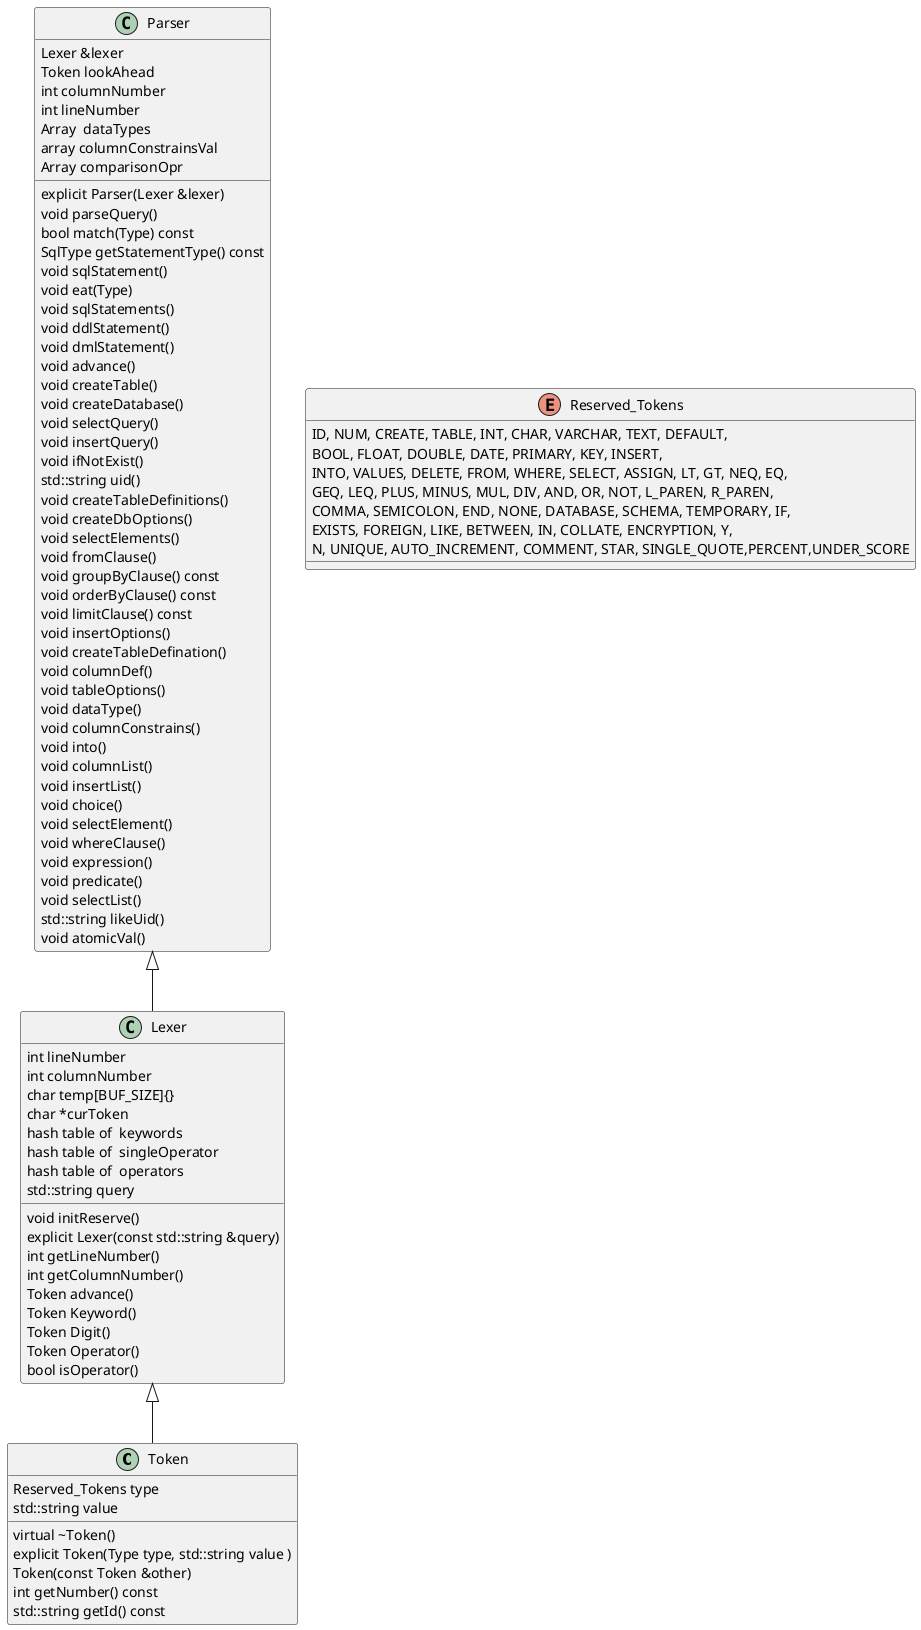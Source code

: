 @startuml
'https://plantuml.com/class-diagram


class Token {

    virtual ~Token()
    explicit Token(Type type, std::string value )
    Token(const Token &other)

    Reserved_Tokens type
    std::string value
    int getNumber() const 
    std::string getId() const 


}
class Lexer{
    int lineNumber 
    int columnNumber 
    char temp[BUF_SIZE]{}
    char *curToken
    hash table of  keywords
    hash table of  singleOperator
    hash table of  operators
    std::string query
    
    
     
    void initReserve()
     
    explicit Lexer(const std::string &query) 
     
    int getLineNumber() 
     
    int getColumnNumber()
     
    Token advance()
     
     
    Token Keyword()
     
    Token Digit()
     
    Token Operator()
     
    bool isOperator() 
}

class Parser {

    explicit Parser(Lexer &lexer) 
    void parseQuery()
    Lexer &lexer
    Token lookAhead
    int columnNumber
    int lineNumber
    Array  dataTypes
    array columnConstrainsVal
    Array comparisonOpr 

    bool match(Type) const
    SqlType getStatementType() const
    void sqlStatement()
    void eat(Type)
    void sqlStatements()
    void ddlStatement()
    void dmlStatement()
    void advance()
    void createTable()
    void createDatabase()
    void selectQuery()
    void insertQuery()
    void ifNotExist()
    std::string uid()
    void createTableDefinitions()
    void createDbOptions()
    void selectElements()
    void fromClause() 
    void groupByClause() const 
    void orderByClause() const 
    void limitClause() const 
    void insertOptions()
    void createTableDefination()
    void columnDef()
    void tableOptions()
    void dataType()
    void columnConstrains()
    void into()
    void columnList()
    void insertList()
    void choice()
    void selectElement()
    void whereClause()
    void expression()
    void predicate()
    void selectList()
    std::string likeUid()
    void atomicVal()
}


Lexer <|-- Token
Parser <|-- Lexer


enum Reserved_Tokens {
    ID, NUM, CREATE, TABLE, INT, CHAR, VARCHAR, TEXT, DEFAULT,
    BOOL, FLOAT, DOUBLE, DATE, PRIMARY, KEY, INSERT,
    INTO, VALUES, DELETE, FROM, WHERE, SELECT, ASSIGN, LT, GT, NEQ, EQ,
    GEQ, LEQ, PLUS, MINUS, MUL, DIV, AND, OR, NOT, L_PAREN, R_PAREN,
    COMMA, SEMICOLON, END, NONE, DATABASE, SCHEMA, TEMPORARY, IF,
    EXISTS, FOREIGN, LIKE, BETWEEN, IN, COLLATE, ENCRYPTION, Y,
    N, UNIQUE, AUTO_INCREMENT, COMMENT, STAR, SINGLE_QUOTE,PERCENT,UNDER_SCORE
}


@enduml